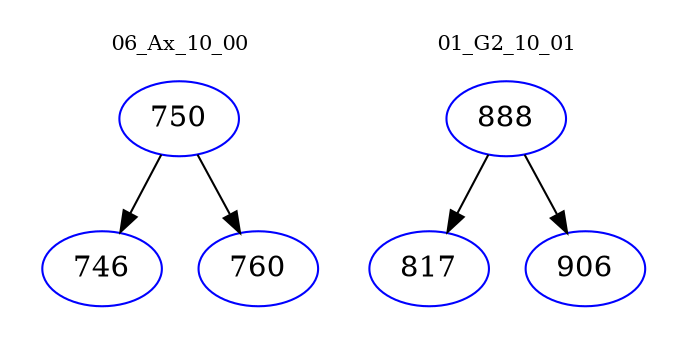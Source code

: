 digraph{
subgraph cluster_0 {
color = white
label = "06_Ax_10_00";
fontsize=10;
T0_750 [label="750", color="blue"]
T0_750 -> T0_746 [color="black"]
T0_746 [label="746", color="blue"]
T0_750 -> T0_760 [color="black"]
T0_760 [label="760", color="blue"]
}
subgraph cluster_1 {
color = white
label = "01_G2_10_01";
fontsize=10;
T1_888 [label="888", color="blue"]
T1_888 -> T1_817 [color="black"]
T1_817 [label="817", color="blue"]
T1_888 -> T1_906 [color="black"]
T1_906 [label="906", color="blue"]
}
}
